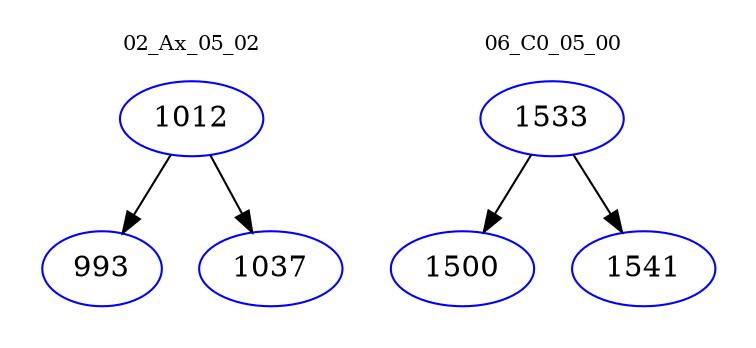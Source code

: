 digraph{
subgraph cluster_0 {
color = white
label = "02_Ax_05_02";
fontsize=10;
T0_1012 [label="1012", color="blue"]
T0_1012 -> T0_993 [color="black"]
T0_993 [label="993", color="blue"]
T0_1012 -> T0_1037 [color="black"]
T0_1037 [label="1037", color="blue"]
}
subgraph cluster_1 {
color = white
label = "06_C0_05_00";
fontsize=10;
T1_1533 [label="1533", color="blue"]
T1_1533 -> T1_1500 [color="black"]
T1_1500 [label="1500", color="blue"]
T1_1533 -> T1_1541 [color="black"]
T1_1541 [label="1541", color="blue"]
}
}
